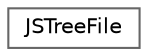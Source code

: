 digraph "Graphical Class Hierarchy"
{
 // INTERACTIVE_SVG=YES
 // LATEX_PDF_SIZE
  bgcolor="transparent";
  edge [fontname=Helvetica,fontsize=10,labelfontname=Helvetica,labelfontsize=10];
  node [fontname=Helvetica,fontsize=10,shape=box,height=0.2,width=0.4];
  rankdir="LR";
  Node0 [label="JSTreeFile",height=0.2,width=0.4,color="grey40", fillcolor="white", style="filled",URL="$d5/d08/struct_j_s_tree_file.html",tooltip=" "];
}
